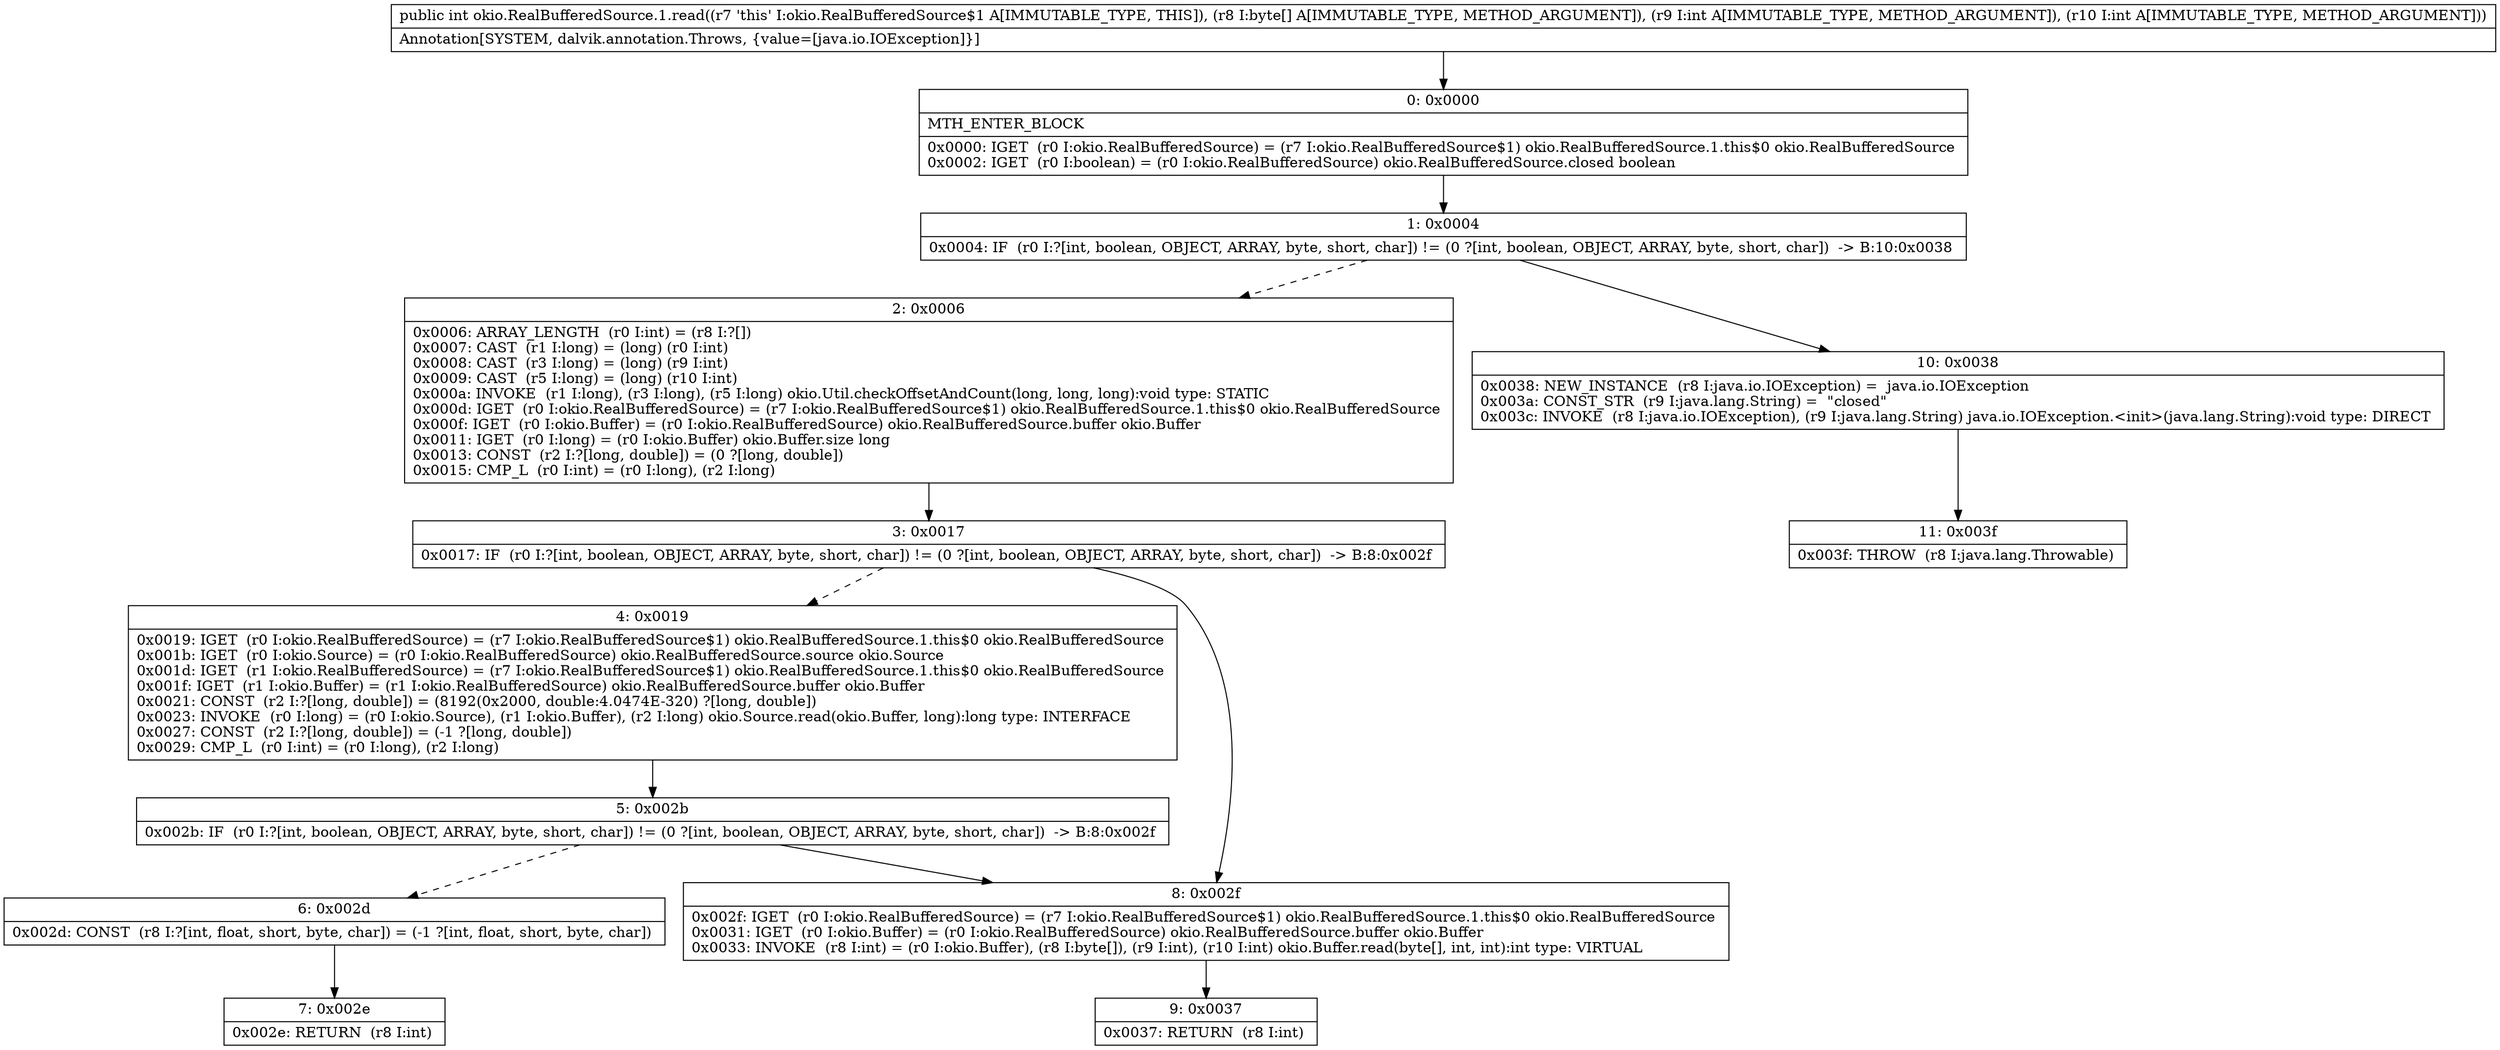 digraph "CFG forokio.RealBufferedSource.1.read([BII)I" {
Node_0 [shape=record,label="{0\:\ 0x0000|MTH_ENTER_BLOCK\l|0x0000: IGET  (r0 I:okio.RealBufferedSource) = (r7 I:okio.RealBufferedSource$1) okio.RealBufferedSource.1.this$0 okio.RealBufferedSource \l0x0002: IGET  (r0 I:boolean) = (r0 I:okio.RealBufferedSource) okio.RealBufferedSource.closed boolean \l}"];
Node_1 [shape=record,label="{1\:\ 0x0004|0x0004: IF  (r0 I:?[int, boolean, OBJECT, ARRAY, byte, short, char]) != (0 ?[int, boolean, OBJECT, ARRAY, byte, short, char])  \-\> B:10:0x0038 \l}"];
Node_2 [shape=record,label="{2\:\ 0x0006|0x0006: ARRAY_LENGTH  (r0 I:int) = (r8 I:?[]) \l0x0007: CAST  (r1 I:long) = (long) (r0 I:int) \l0x0008: CAST  (r3 I:long) = (long) (r9 I:int) \l0x0009: CAST  (r5 I:long) = (long) (r10 I:int) \l0x000a: INVOKE  (r1 I:long), (r3 I:long), (r5 I:long) okio.Util.checkOffsetAndCount(long, long, long):void type: STATIC \l0x000d: IGET  (r0 I:okio.RealBufferedSource) = (r7 I:okio.RealBufferedSource$1) okio.RealBufferedSource.1.this$0 okio.RealBufferedSource \l0x000f: IGET  (r0 I:okio.Buffer) = (r0 I:okio.RealBufferedSource) okio.RealBufferedSource.buffer okio.Buffer \l0x0011: IGET  (r0 I:long) = (r0 I:okio.Buffer) okio.Buffer.size long \l0x0013: CONST  (r2 I:?[long, double]) = (0 ?[long, double]) \l0x0015: CMP_L  (r0 I:int) = (r0 I:long), (r2 I:long) \l}"];
Node_3 [shape=record,label="{3\:\ 0x0017|0x0017: IF  (r0 I:?[int, boolean, OBJECT, ARRAY, byte, short, char]) != (0 ?[int, boolean, OBJECT, ARRAY, byte, short, char])  \-\> B:8:0x002f \l}"];
Node_4 [shape=record,label="{4\:\ 0x0019|0x0019: IGET  (r0 I:okio.RealBufferedSource) = (r7 I:okio.RealBufferedSource$1) okio.RealBufferedSource.1.this$0 okio.RealBufferedSource \l0x001b: IGET  (r0 I:okio.Source) = (r0 I:okio.RealBufferedSource) okio.RealBufferedSource.source okio.Source \l0x001d: IGET  (r1 I:okio.RealBufferedSource) = (r7 I:okio.RealBufferedSource$1) okio.RealBufferedSource.1.this$0 okio.RealBufferedSource \l0x001f: IGET  (r1 I:okio.Buffer) = (r1 I:okio.RealBufferedSource) okio.RealBufferedSource.buffer okio.Buffer \l0x0021: CONST  (r2 I:?[long, double]) = (8192(0x2000, double:4.0474E\-320) ?[long, double]) \l0x0023: INVOKE  (r0 I:long) = (r0 I:okio.Source), (r1 I:okio.Buffer), (r2 I:long) okio.Source.read(okio.Buffer, long):long type: INTERFACE \l0x0027: CONST  (r2 I:?[long, double]) = (\-1 ?[long, double]) \l0x0029: CMP_L  (r0 I:int) = (r0 I:long), (r2 I:long) \l}"];
Node_5 [shape=record,label="{5\:\ 0x002b|0x002b: IF  (r0 I:?[int, boolean, OBJECT, ARRAY, byte, short, char]) != (0 ?[int, boolean, OBJECT, ARRAY, byte, short, char])  \-\> B:8:0x002f \l}"];
Node_6 [shape=record,label="{6\:\ 0x002d|0x002d: CONST  (r8 I:?[int, float, short, byte, char]) = (\-1 ?[int, float, short, byte, char]) \l}"];
Node_7 [shape=record,label="{7\:\ 0x002e|0x002e: RETURN  (r8 I:int) \l}"];
Node_8 [shape=record,label="{8\:\ 0x002f|0x002f: IGET  (r0 I:okio.RealBufferedSource) = (r7 I:okio.RealBufferedSource$1) okio.RealBufferedSource.1.this$0 okio.RealBufferedSource \l0x0031: IGET  (r0 I:okio.Buffer) = (r0 I:okio.RealBufferedSource) okio.RealBufferedSource.buffer okio.Buffer \l0x0033: INVOKE  (r8 I:int) = (r0 I:okio.Buffer), (r8 I:byte[]), (r9 I:int), (r10 I:int) okio.Buffer.read(byte[], int, int):int type: VIRTUAL \l}"];
Node_9 [shape=record,label="{9\:\ 0x0037|0x0037: RETURN  (r8 I:int) \l}"];
Node_10 [shape=record,label="{10\:\ 0x0038|0x0038: NEW_INSTANCE  (r8 I:java.io.IOException) =  java.io.IOException \l0x003a: CONST_STR  (r9 I:java.lang.String) =  \"closed\" \l0x003c: INVOKE  (r8 I:java.io.IOException), (r9 I:java.lang.String) java.io.IOException.\<init\>(java.lang.String):void type: DIRECT \l}"];
Node_11 [shape=record,label="{11\:\ 0x003f|0x003f: THROW  (r8 I:java.lang.Throwable) \l}"];
MethodNode[shape=record,label="{public int okio.RealBufferedSource.1.read((r7 'this' I:okio.RealBufferedSource$1 A[IMMUTABLE_TYPE, THIS]), (r8 I:byte[] A[IMMUTABLE_TYPE, METHOD_ARGUMENT]), (r9 I:int A[IMMUTABLE_TYPE, METHOD_ARGUMENT]), (r10 I:int A[IMMUTABLE_TYPE, METHOD_ARGUMENT]))  | Annotation[SYSTEM, dalvik.annotation.Throws, \{value=[java.io.IOException]\}]\l}"];
MethodNode -> Node_0;
Node_0 -> Node_1;
Node_1 -> Node_2[style=dashed];
Node_1 -> Node_10;
Node_2 -> Node_3;
Node_3 -> Node_4[style=dashed];
Node_3 -> Node_8;
Node_4 -> Node_5;
Node_5 -> Node_6[style=dashed];
Node_5 -> Node_8;
Node_6 -> Node_7;
Node_8 -> Node_9;
Node_10 -> Node_11;
}

